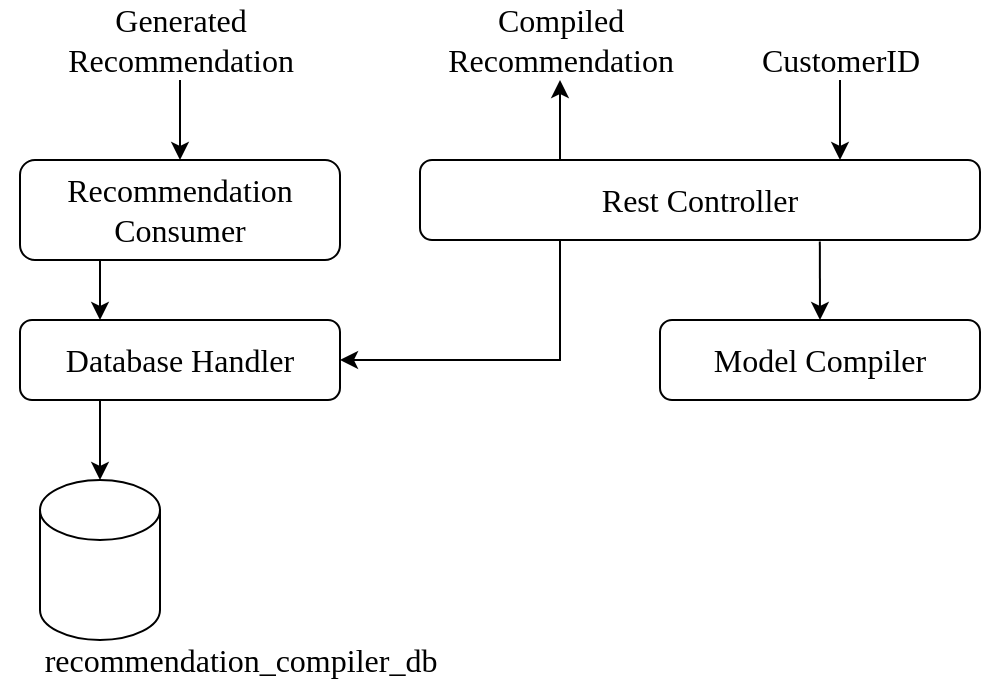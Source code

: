 <mxfile version="14.6.13" type="device"><diagram id="2fp4rb1_Qc78zSkp21rm" name="Page-1"><mxGraphModel dx="852" dy="504" grid="1" gridSize="10" guides="1" tooltips="1" connect="1" arrows="1" fold="1" page="1" pageScale="1" pageWidth="850" pageHeight="1100" math="0" shadow="0"><root><mxCell id="0"/><mxCell id="1" parent="0"/><mxCell id="1rTrOQoUpLRdQAQDOZjv-1" style="edgeStyle=orthogonalEdgeStyle;rounded=0;orthogonalLoop=1;jettySize=auto;html=1;exitX=0.25;exitY=1;exitDx=0;exitDy=0;entryX=0.25;entryY=0;entryDx=0;entryDy=0;startArrow=none;startFill=0;strokeColor=#000000;fontFamily=Ubuntu;fontSource=https%3A%2F%2Ffonts.googleapis.com%2Fcss%3Ffamily%3DUbuntu;fontSize=16;fontColor=#000000;" edge="1" parent="1" source="1rTrOQoUpLRdQAQDOZjv-2" target="1rTrOQoUpLRdQAQDOZjv-9"><mxGeometry relative="1" as="geometry"/></mxCell><mxCell id="1rTrOQoUpLRdQAQDOZjv-2" value="Recommendation Consumer" style="rounded=1;whiteSpace=wrap;html=1;strokeColor=#000000;strokeWidth=1;fontFamily=Ubuntu;fontSource=https%3A%2F%2Ffonts.googleapis.com%2Fcss%3Ffamily%3DUbuntu;fontSize=16;fontColor=#000000;fillColor=none;" vertex="1" parent="1"><mxGeometry x="120" y="80" width="160" height="50" as="geometry"/></mxCell><mxCell id="1rTrOQoUpLRdQAQDOZjv-3" style="edgeStyle=orthogonalEdgeStyle;rounded=0;orthogonalLoop=1;jettySize=auto;html=1;exitX=0.25;exitY=1;exitDx=0;exitDy=0;entryX=1;entryY=0.5;entryDx=0;entryDy=0;startArrow=none;startFill=0;strokeColor=#000000;fontFamily=Ubuntu;fontSource=https%3A%2F%2Ffonts.googleapis.com%2Fcss%3Ffamily%3DUbuntu;fontSize=16;fontColor=#000000;" edge="1" parent="1" source="1rTrOQoUpLRdQAQDOZjv-6" target="1rTrOQoUpLRdQAQDOZjv-9"><mxGeometry relative="1" as="geometry"/></mxCell><mxCell id="1rTrOQoUpLRdQAQDOZjv-4" style="edgeStyle=orthogonalEdgeStyle;rounded=0;orthogonalLoop=1;jettySize=auto;html=1;exitX=0.25;exitY=0;exitDx=0;exitDy=0;startArrow=none;startFill=0;strokeColor=#000000;fontFamily=Ubuntu;fontSource=https%3A%2F%2Ffonts.googleapis.com%2Fcss%3Ffamily%3DUbuntu;fontSize=16;fontColor=#000000;" edge="1" parent="1" source="1rTrOQoUpLRdQAQDOZjv-6" target="1rTrOQoUpLRdQAQDOZjv-10"><mxGeometry relative="1" as="geometry"/></mxCell><mxCell id="1rTrOQoUpLRdQAQDOZjv-5" style="edgeStyle=orthogonalEdgeStyle;rounded=0;orthogonalLoop=1;jettySize=auto;html=1;exitX=0.714;exitY=1.02;exitDx=0;exitDy=0;entryX=0.5;entryY=0;entryDx=0;entryDy=0;startArrow=none;startFill=0;strokeColor=#000000;fontFamily=Ubuntu;fontSource=https%3A%2F%2Ffonts.googleapis.com%2Fcss%3Ffamily%3DUbuntu;fontSize=16;fontColor=#000000;exitPerimeter=0;" edge="1" parent="1" source="1rTrOQoUpLRdQAQDOZjv-6" target="1rTrOQoUpLRdQAQDOZjv-7"><mxGeometry relative="1" as="geometry"/></mxCell><mxCell id="1rTrOQoUpLRdQAQDOZjv-6" value="Rest Controller" style="rounded=1;whiteSpace=wrap;html=1;strokeColor=#000000;strokeWidth=1;fontFamily=Ubuntu;fontSource=https%3A%2F%2Ffonts.googleapis.com%2Fcss%3Ffamily%3DUbuntu;fontSize=16;fontColor=#000000;fillColor=none;" vertex="1" parent="1"><mxGeometry x="320" y="80" width="280" height="40" as="geometry"/></mxCell><mxCell id="1rTrOQoUpLRdQAQDOZjv-7" value="Model Compiler" style="rounded=1;whiteSpace=wrap;html=1;strokeColor=#000000;strokeWidth=1;fontFamily=Ubuntu;fontSource=https%3A%2F%2Ffonts.googleapis.com%2Fcss%3Ffamily%3DUbuntu;fontSize=16;fontColor=#000000;fillColor=none;" vertex="1" parent="1"><mxGeometry x="440" y="160" width="160" height="40" as="geometry"/></mxCell><mxCell id="1rTrOQoUpLRdQAQDOZjv-8" style="edgeStyle=orthogonalEdgeStyle;rounded=0;orthogonalLoop=1;jettySize=auto;html=1;exitX=0.25;exitY=1;exitDx=0;exitDy=0;entryX=0.5;entryY=0;entryDx=0;entryDy=0;entryPerimeter=0;" edge="1" parent="1" source="1rTrOQoUpLRdQAQDOZjv-9" target="1rTrOQoUpLRdQAQDOZjv-15"><mxGeometry relative="1" as="geometry"/></mxCell><mxCell id="1rTrOQoUpLRdQAQDOZjv-9" value="Database Handler" style="rounded=1;whiteSpace=wrap;html=1;strokeColor=#000000;strokeWidth=1;fontFamily=Ubuntu;fontSource=https%3A%2F%2Ffonts.googleapis.com%2Fcss%3Ffamily%3DUbuntu;fontSize=16;fontColor=#000000;fillColor=none;" vertex="1" parent="1"><mxGeometry x="120" y="160" width="160" height="40" as="geometry"/></mxCell><mxCell id="1rTrOQoUpLRdQAQDOZjv-10" value="Compiled &lt;br&gt;Recommendation" style="text;html=1;align=center;verticalAlign=middle;resizable=0;points=[];autosize=1;fontSize=16;fontFamily=Ubuntu;fontColor=#000000;" vertex="1" parent="1"><mxGeometry x="320" width="140" height="40" as="geometry"/></mxCell><mxCell id="1rTrOQoUpLRdQAQDOZjv-11" style="edgeStyle=orthogonalEdgeStyle;rounded=0;orthogonalLoop=1;jettySize=auto;html=1;entryX=0.5;entryY=0;entryDx=0;entryDy=0;startArrow=none;startFill=0;strokeColor=#000000;fontFamily=Ubuntu;fontSource=https%3A%2F%2Ffonts.googleapis.com%2Fcss%3Ffamily%3DUbuntu;fontSize=16;fontColor=#000000;" edge="1" parent="1" source="1rTrOQoUpLRdQAQDOZjv-12" target="1rTrOQoUpLRdQAQDOZjv-2"><mxGeometry relative="1" as="geometry"/></mxCell><mxCell id="1rTrOQoUpLRdQAQDOZjv-12" value="Generated&lt;br&gt;Recommendation" style="text;html=1;align=center;verticalAlign=middle;resizable=0;points=[];autosize=1;fontSize=16;fontFamily=Ubuntu;fontColor=#000000;" vertex="1" parent="1"><mxGeometry x="130" width="140" height="40" as="geometry"/></mxCell><mxCell id="1rTrOQoUpLRdQAQDOZjv-13" style="edgeStyle=orthogonalEdgeStyle;rounded=0;orthogonalLoop=1;jettySize=auto;html=1;entryX=0.75;entryY=0;entryDx=0;entryDy=0;startArrow=none;startFill=0;strokeColor=#000000;fontFamily=Ubuntu;fontSource=https%3A%2F%2Ffonts.googleapis.com%2Fcss%3Ffamily%3DUbuntu;fontSize=16;fontColor=#000000;" edge="1" parent="1" source="1rTrOQoUpLRdQAQDOZjv-14" target="1rTrOQoUpLRdQAQDOZjv-6"><mxGeometry relative="1" as="geometry"/></mxCell><mxCell id="1rTrOQoUpLRdQAQDOZjv-14" value="CustomerID" style="text;html=1;align=center;verticalAlign=middle;resizable=0;points=[];autosize=1;fontSize=16;fontFamily=Ubuntu;fontColor=#000000;" vertex="1" parent="1"><mxGeometry x="480" y="20" width="100" height="20" as="geometry"/></mxCell><mxCell id="1rTrOQoUpLRdQAQDOZjv-15" value="" style="shape=cylinder3;whiteSpace=wrap;html=1;boundedLbl=1;backgroundOutline=1;size=15;strokeColor=#000000;strokeWidth=1;fillColor=none;fontFamily=Ubuntu;fontSource=https%3A%2F%2Ffonts.googleapis.com%2Fcss%3Ffamily%3DUbuntu;fontSize=16;fontColor=#000000;" vertex="1" parent="1"><mxGeometry x="130" y="240" width="60" height="80" as="geometry"/></mxCell><mxCell id="1rTrOQoUpLRdQAQDOZjv-16" value="&lt;font face=&quot;Ubuntu&quot; data-font-src=&quot;https://fonts.googleapis.com/css?family=Ubuntu&quot; style=&quot;font-size: 16px&quot;&gt;recommendation_compiler_db&lt;/font&gt;" style="text;html=1;align=center;verticalAlign=middle;resizable=0;points=[];autosize=1;strokeColor=none;" vertex="1" parent="1"><mxGeometry x="110" y="320" width="240" height="20" as="geometry"/></mxCell></root></mxGraphModel></diagram></mxfile>